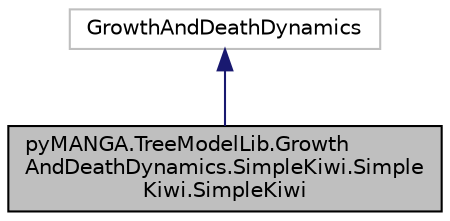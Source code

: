 digraph "pyMANGA.TreeModelLib.GrowthAndDeathDynamics.SimpleKiwi.SimpleKiwi.SimpleKiwi"
{
  edge [fontname="Helvetica",fontsize="10",labelfontname="Helvetica",labelfontsize="10"];
  node [fontname="Helvetica",fontsize="10",shape=record];
  Node1 [label="pyMANGA.TreeModelLib.Growth\lAndDeathDynamics.SimpleKiwi.Simple\lKiwi.SimpleKiwi",height=0.2,width=0.4,color="black", fillcolor="grey75", style="filled", fontcolor="black"];
  Node2 -> Node1 [dir="back",color="midnightblue",fontsize="10",style="solid",fontname="Helvetica"];
  Node2 [label="GrowthAndDeathDynamics",height=0.2,width=0.4,color="grey75", fillcolor="white", style="filled"];
}

